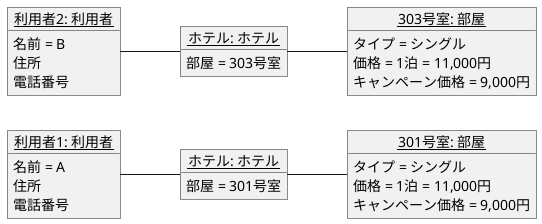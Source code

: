 @startuml ホテル宿泊予約
left to right direction
object "<u>利用者1: 利用者</u>" as customer1 {
名前 = A
住所
電話番号
}
object "<u>利用者2: 利用者</u>" as customer2 {
名前 = B
住所
電話番号
}
object "<u>ホテル: ホテル</u>" as hotel1 {
部屋 = 301号室
}
object "<u>ホテル: ホテル</u>" as hotel2 {
部屋 = 303号室
}
object "<u>301号室: 部屋</u>" as room1 {
タイプ = シングル
価格 = 1泊 = 11,000円
キャンペーン価格 = 9,000円
}
object "<u>303号室: 部屋</u>" as room2 {
タイプ = シングル
価格 = 1泊 = 11,000円
キャンペーン価格 = 9,000円
}
customer1 -- hotel1
hotel1 -- room1
customer2 -- hotel2
hotel2 -- room2
@enduml